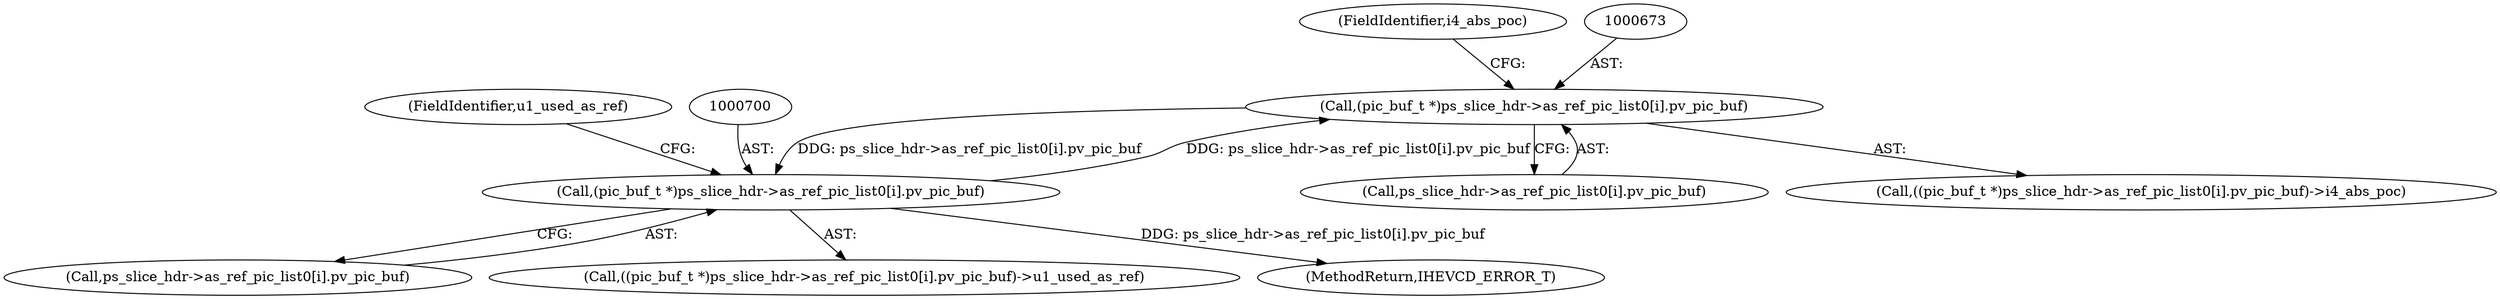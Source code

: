 digraph "0_Android_2b9fb0c2074d370a254b35e2489de2d94943578d@pointer" {
"1000672" [label="(Call,(pic_buf_t *)ps_slice_hdr->as_ref_pic_list0[i].pv_pic_buf)"];
"1000699" [label="(Call,(pic_buf_t *)ps_slice_hdr->as_ref_pic_list0[i].pv_pic_buf)"];
"1000672" [label="(Call,(pic_buf_t *)ps_slice_hdr->as_ref_pic_list0[i].pv_pic_buf)"];
"1000672" [label="(Call,(pic_buf_t *)ps_slice_hdr->as_ref_pic_list0[i].pv_pic_buf)"];
"1000708" [label="(FieldIdentifier,u1_used_as_ref)"];
"1000681" [label="(FieldIdentifier,i4_abs_poc)"];
"1000674" [label="(Call,ps_slice_hdr->as_ref_pic_list0[i].pv_pic_buf)"];
"1000699" [label="(Call,(pic_buf_t *)ps_slice_hdr->as_ref_pic_list0[i].pv_pic_buf)"];
"1000701" [label="(Call,ps_slice_hdr->as_ref_pic_list0[i].pv_pic_buf)"];
"1000671" [label="(Call,((pic_buf_t *)ps_slice_hdr->as_ref_pic_list0[i].pv_pic_buf)->i4_abs_poc)"];
"1000698" [label="(Call,((pic_buf_t *)ps_slice_hdr->as_ref_pic_list0[i].pv_pic_buf)->u1_used_as_ref)"];
"1004845" [label="(MethodReturn,IHEVCD_ERROR_T)"];
"1000672" -> "1000671"  [label="AST: "];
"1000672" -> "1000674"  [label="CFG: "];
"1000673" -> "1000672"  [label="AST: "];
"1000674" -> "1000672"  [label="AST: "];
"1000681" -> "1000672"  [label="CFG: "];
"1000699" -> "1000672"  [label="DDG: ps_slice_hdr->as_ref_pic_list0[i].pv_pic_buf"];
"1000672" -> "1000699"  [label="DDG: ps_slice_hdr->as_ref_pic_list0[i].pv_pic_buf"];
"1000699" -> "1000698"  [label="AST: "];
"1000699" -> "1000701"  [label="CFG: "];
"1000700" -> "1000699"  [label="AST: "];
"1000701" -> "1000699"  [label="AST: "];
"1000708" -> "1000699"  [label="CFG: "];
"1000699" -> "1004845"  [label="DDG: ps_slice_hdr->as_ref_pic_list0[i].pv_pic_buf"];
}
